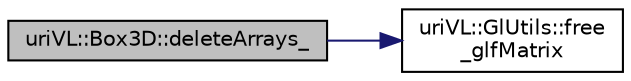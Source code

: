 digraph "uriVL::Box3D::deleteArrays_"
{
  edge [fontname="Helvetica",fontsize="10",labelfontname="Helvetica",labelfontsize="10"];
  node [fontname="Helvetica",fontsize="10",shape=record];
  rankdir="LR";
  Node1 [label="uriVL::Box3D::deleteArrays_",height=0.2,width=0.4,color="black", fillcolor="grey75", style="filled", fontcolor="black"];
  Node1 -> Node2 [color="midnightblue",fontsize="10",style="solid",fontname="Helvetica"];
  Node2 [label="uriVL::GlUtils::free\l_glfMatrix",height=0.2,width=0.4,color="black", fillcolor="white", style="filled",URL="$classuriVL_1_1GlUtils.html#a19adc54e9b98b136b3a995faadbca6a6",tooltip="Frees the 2D array of GLfloat elements received as parameter. "];
}
